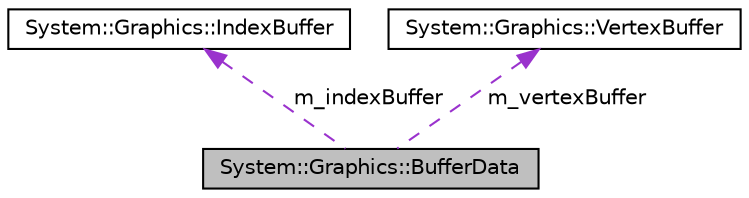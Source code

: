 digraph G
{
  edge [fontname="Helvetica",fontsize="10",labelfontname="Helvetica",labelfontsize="10"];
  node [fontname="Helvetica",fontsize="10",shape=record];
  Node1 [label="System::Graphics::BufferData",height=0.2,width=0.4,color="black", fillcolor="grey75", style="filled" fontcolor="black"];
  Node2 -> Node1 [dir="back",color="darkorchid3",fontsize="10",style="dashed",label=" m_indexBuffer" ,fontname="Helvetica"];
  Node2 [label="System::Graphics::IndexBuffer",height=0.2,width=0.4,color="black", fillcolor="white", style="filled",URL="$class_system_1_1_graphics_1_1_index_buffer.html"];
  Node3 -> Node1 [dir="back",color="darkorchid3",fontsize="10",style="dashed",label=" m_vertexBuffer" ,fontname="Helvetica"];
  Node3 [label="System::Graphics::VertexBuffer",height=0.2,width=0.4,color="black", fillcolor="white", style="filled",URL="$class_system_1_1_graphics_1_1_vertex_buffer.html"];
}

